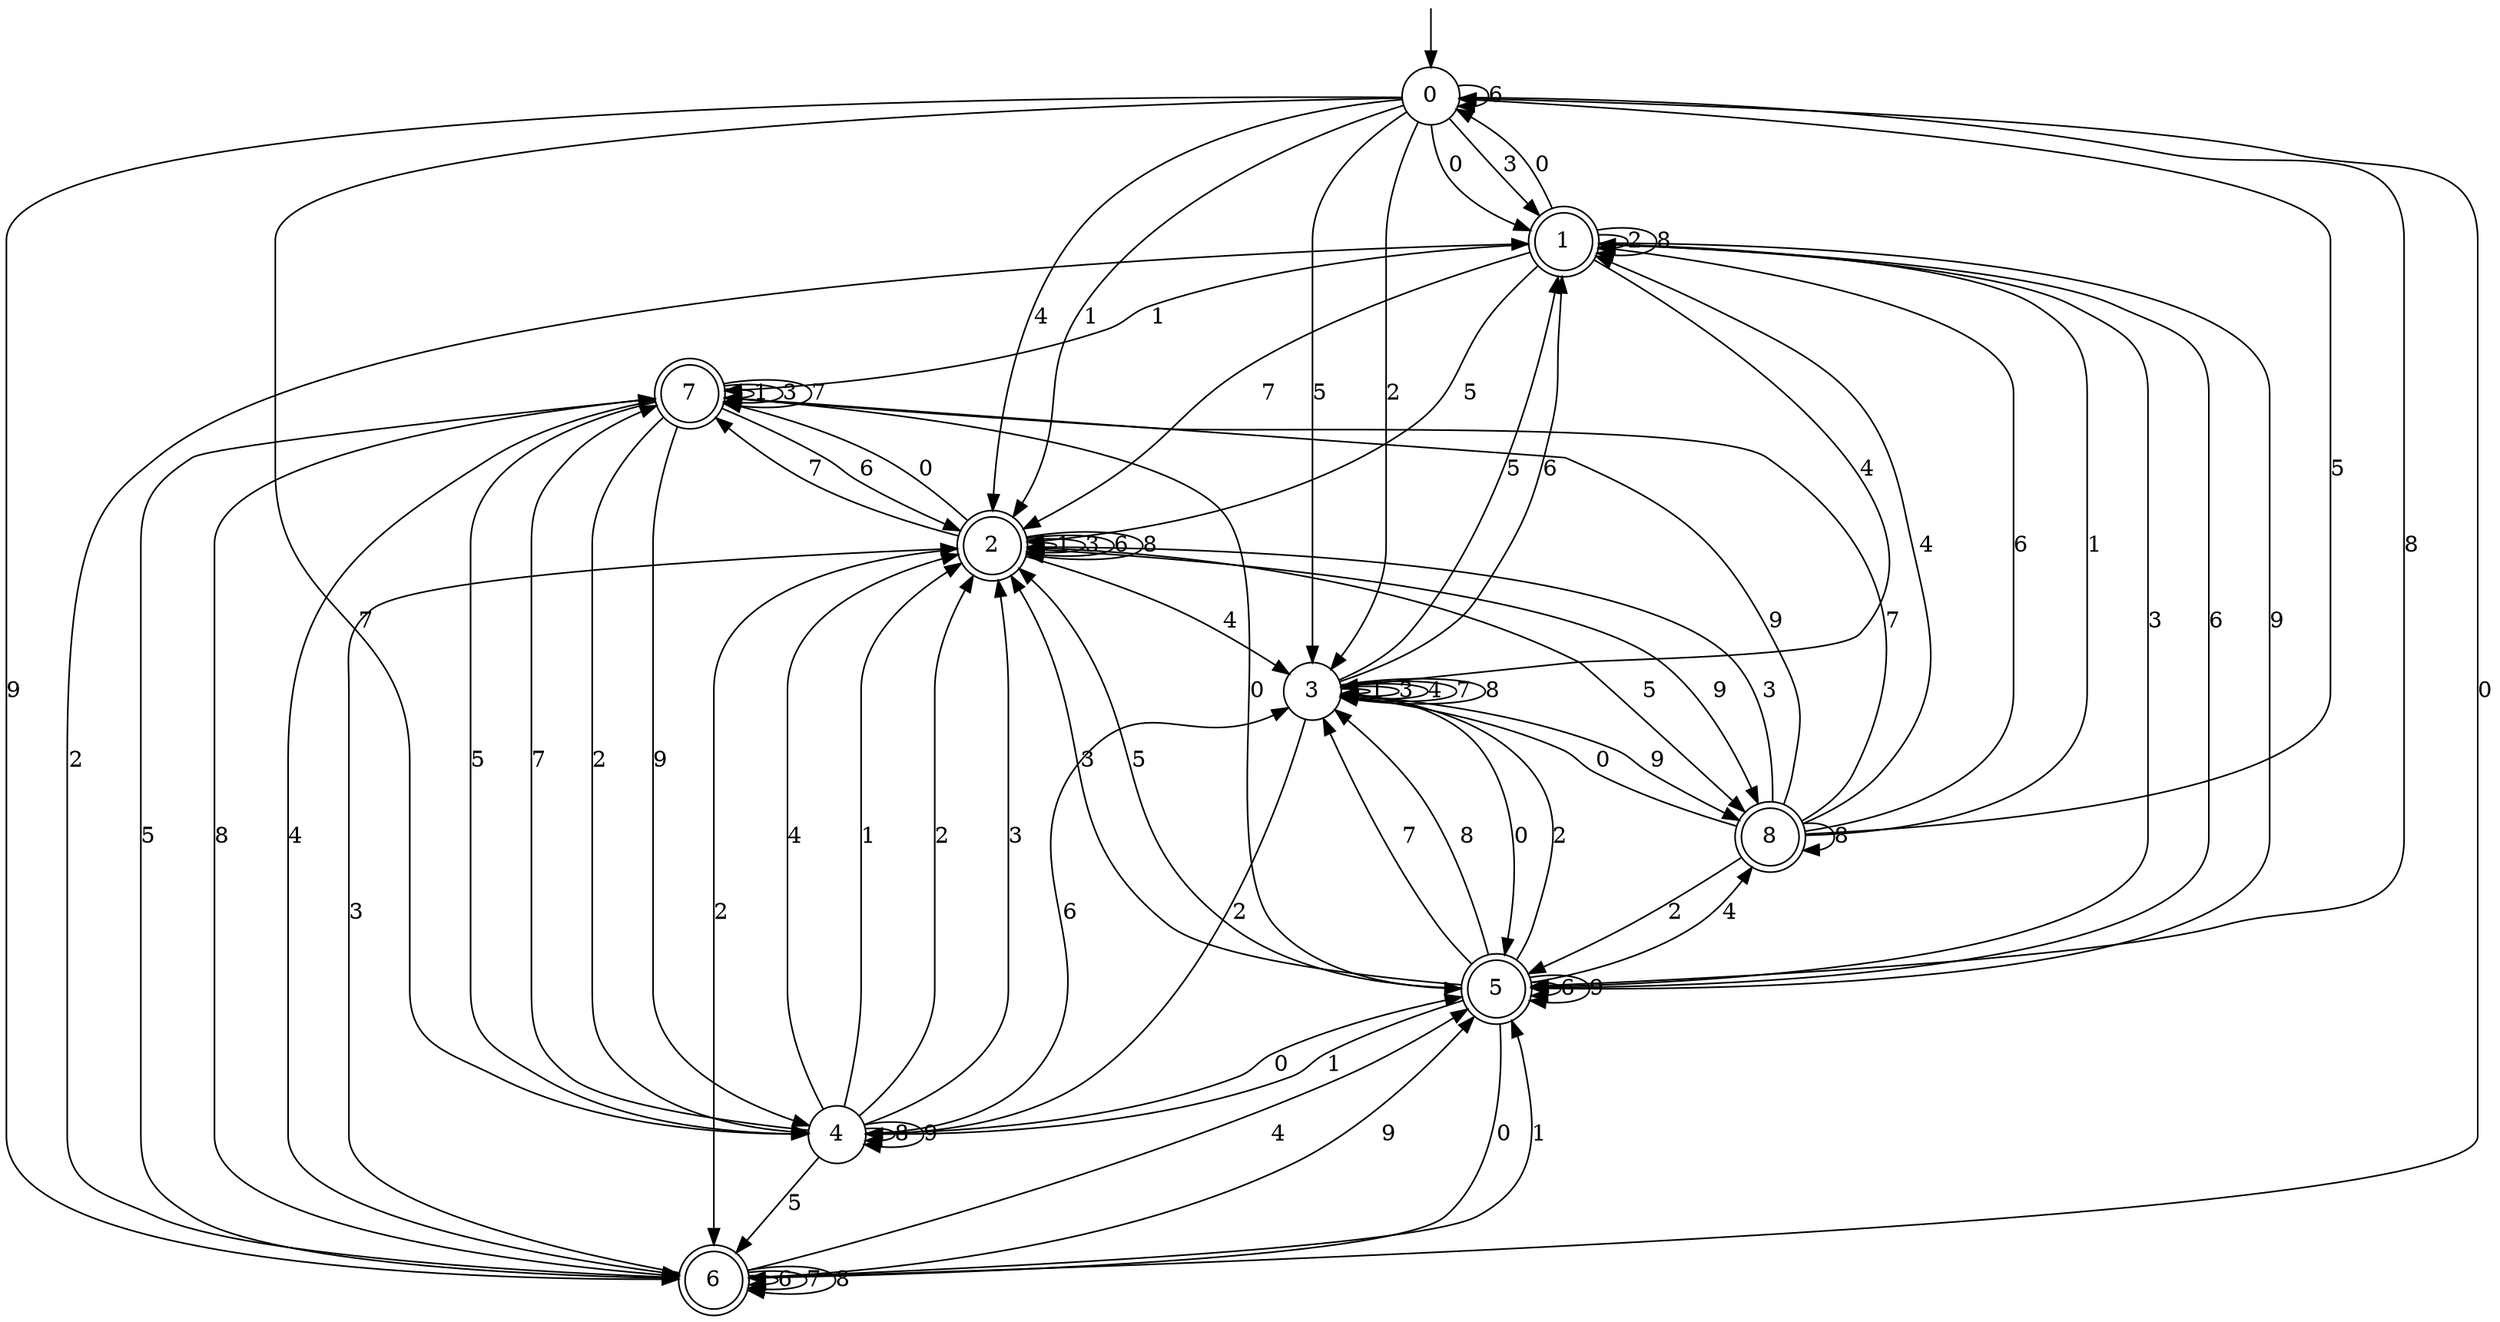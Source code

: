 digraph g {

	s0 [shape="circle" label="0"];
	s1 [shape="doublecircle" label="1"];
	s2 [shape="doublecircle" label="2"];
	s3 [shape="circle" label="3"];
	s4 [shape="circle" label="4"];
	s5 [shape="doublecircle" label="5"];
	s6 [shape="doublecircle" label="6"];
	s7 [shape="doublecircle" label="7"];
	s8 [shape="doublecircle" label="8"];
	s0 -> s1 [label="0"];
	s0 -> s2 [label="1"];
	s0 -> s3 [label="2"];
	s0 -> s1 [label="3"];
	s0 -> s2 [label="4"];
	s0 -> s3 [label="5"];
	s0 -> s0 [label="6"];
	s0 -> s4 [label="7"];
	s0 -> s5 [label="8"];
	s0 -> s6 [label="9"];
	s1 -> s0 [label="0"];
	s1 -> s7 [label="1"];
	s1 -> s1 [label="2"];
	s1 -> s5 [label="3"];
	s1 -> s3 [label="4"];
	s1 -> s2 [label="5"];
	s1 -> s5 [label="6"];
	s1 -> s2 [label="7"];
	s1 -> s1 [label="8"];
	s1 -> s5 [label="9"];
	s2 -> s7 [label="0"];
	s2 -> s2 [label="1"];
	s2 -> s6 [label="2"];
	s2 -> s2 [label="3"];
	s2 -> s3 [label="4"];
	s2 -> s8 [label="5"];
	s2 -> s2 [label="6"];
	s2 -> s7 [label="7"];
	s2 -> s2 [label="8"];
	s2 -> s8 [label="9"];
	s3 -> s5 [label="0"];
	s3 -> s3 [label="1"];
	s3 -> s4 [label="2"];
	s3 -> s3 [label="3"];
	s3 -> s3 [label="4"];
	s3 -> s1 [label="5"];
	s3 -> s1 [label="6"];
	s3 -> s3 [label="7"];
	s3 -> s3 [label="8"];
	s3 -> s8 [label="9"];
	s4 -> s5 [label="0"];
	s4 -> s2 [label="1"];
	s4 -> s2 [label="2"];
	s4 -> s2 [label="3"];
	s4 -> s2 [label="4"];
	s4 -> s6 [label="5"];
	s4 -> s3 [label="6"];
	s4 -> s7 [label="7"];
	s4 -> s4 [label="8"];
	s4 -> s4 [label="9"];
	s5 -> s6 [label="0"];
	s5 -> s4 [label="1"];
	s5 -> s3 [label="2"];
	s5 -> s2 [label="3"];
	s5 -> s8 [label="4"];
	s5 -> s2 [label="5"];
	s5 -> s5 [label="6"];
	s5 -> s3 [label="7"];
	s5 -> s3 [label="8"];
	s5 -> s5 [label="9"];
	s6 -> s0 [label="0"];
	s6 -> s5 [label="1"];
	s6 -> s1 [label="2"];
	s6 -> s2 [label="3"];
	s6 -> s5 [label="4"];
	s6 -> s7 [label="5"];
	s6 -> s6 [label="6"];
	s6 -> s6 [label="7"];
	s6 -> s6 [label="8"];
	s6 -> s5 [label="9"];
	s7 -> s5 [label="0"];
	s7 -> s7 [label="1"];
	s7 -> s4 [label="2"];
	s7 -> s7 [label="3"];
	s7 -> s6 [label="4"];
	s7 -> s4 [label="5"];
	s7 -> s2 [label="6"];
	s7 -> s7 [label="7"];
	s7 -> s6 [label="8"];
	s7 -> s4 [label="9"];
	s8 -> s3 [label="0"];
	s8 -> s1 [label="1"];
	s8 -> s5 [label="2"];
	s8 -> s2 [label="3"];
	s8 -> s1 [label="4"];
	s8 -> s0 [label="5"];
	s8 -> s1 [label="6"];
	s8 -> s7 [label="7"];
	s8 -> s8 [label="8"];
	s8 -> s7 [label="9"];

__start0 [label="" shape="none" width="0" height="0"];
__start0 -> s0;

}
